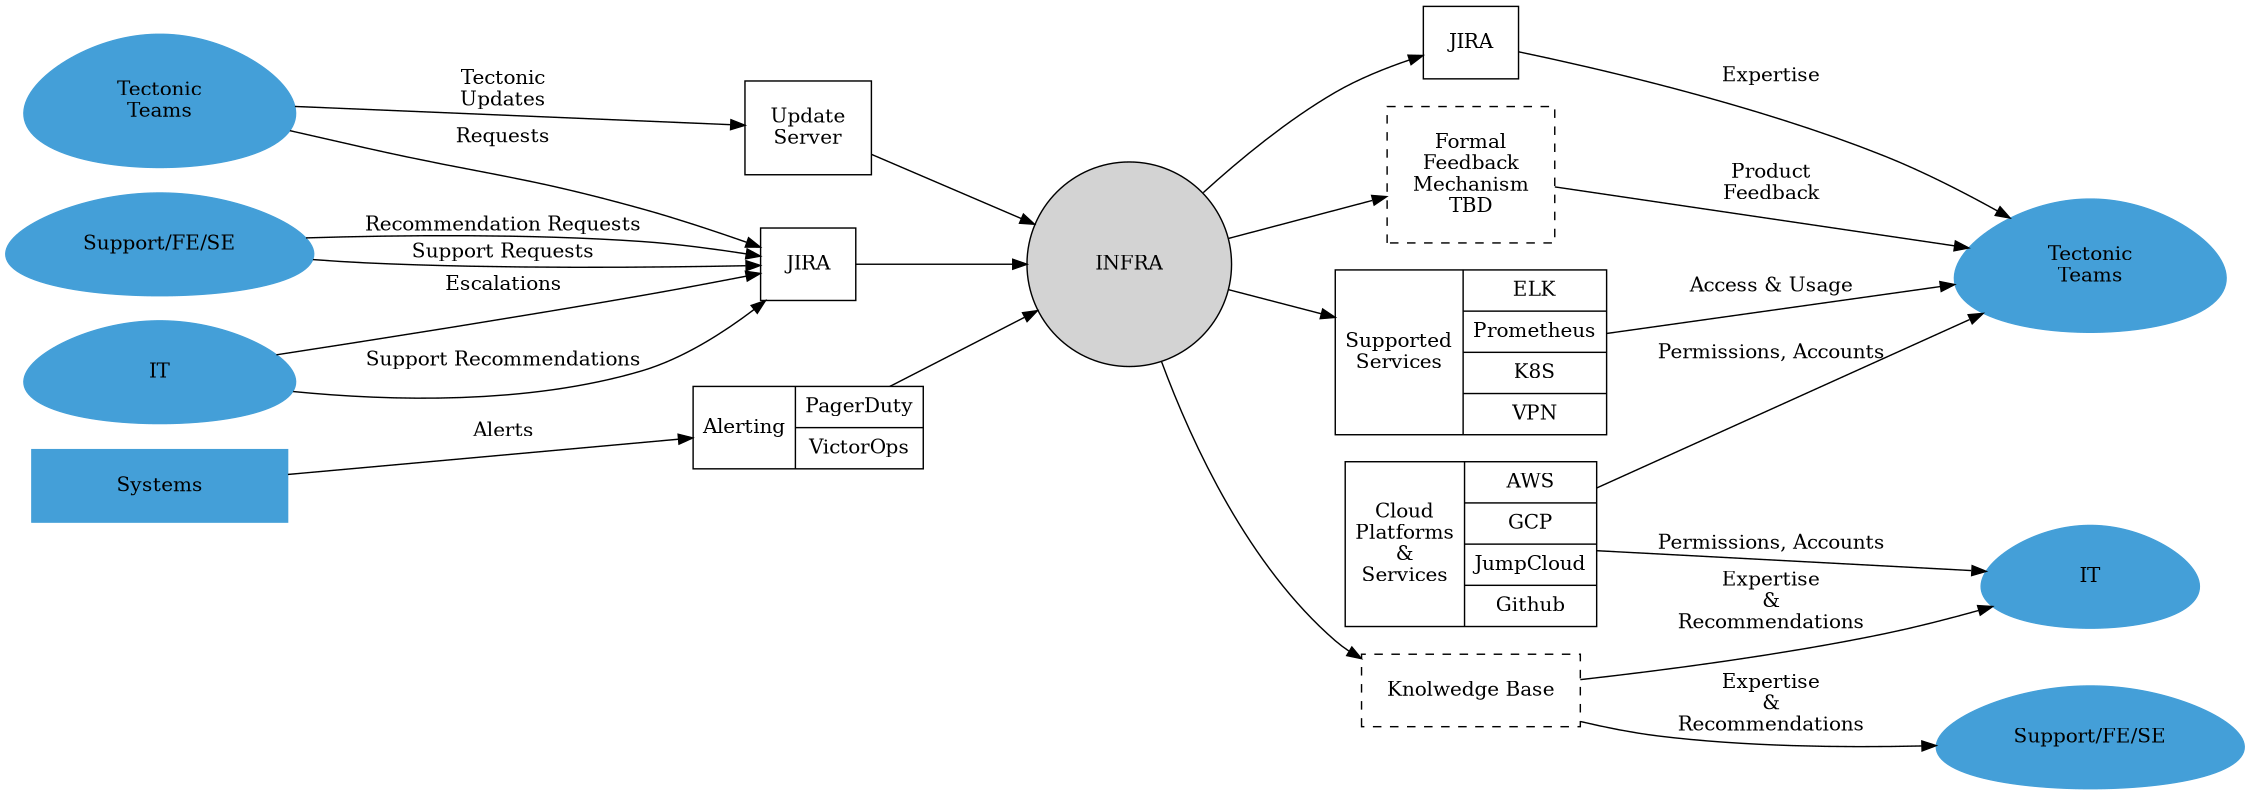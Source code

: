 digraph {
  rankdir=LR;
  ranksep=1;
  size=15;

  // Us
  node [margin=0.25 width=0.5 sep=110 shape=circle style=filled];
  infra [label="INFRA" image="coreos.png" margin=0 fixedsize=true width=2];

  // Internal teams we consume from
  node[shape=egg style=filled color="#449fd8" width=2.5];  
  tectonic_p [label="Tectonic\nTeams"];
  it_p [label="IT"];
  systems_p [label="Systems" shape="rectangle"];
  support_p [label="Support/FE/SE"];

  // Internal teams we produce for
  node[shape=egg style=filled color="#449fd8" width=2.5];  
  tectonic_c [label="Tectonic\nTeams"];
  it_c [label="IT" width=2]
  systems_p [label="Systems"]
  support_c [label="Support/FE/SE"]

  
  // Interfaces
  node [shape=record style=empty color="black" width=""];
  jira_p [label="JIRA"]
  jira_c [label="JIRA"]
  update_server_p [label="Update\nServer"]
  alerting_p [label="{Alerting|{PagerDuty|VictorOps}}" margin=0.1]
  product_feedback_c [label="Formal\nFeedback\nMechanism\nTBD" style="dashed"]
  kb_c [label="Knolwedge Base" style="dashed"]
  tools_c [label="{Supported\nServices|{ELK|Prometheus|K8S|VPN}}" margin=0.1]
  platforms_c [label="{Cloud\nPlatforms\n&\nServices|{AWS|GCP|JumpCloud|Github}}" margin=0.1]
  


  // Consume
  tectonic_p -> jira_p [label="Requests"];
  systems_p -> alerting_p [label="Alerts"]; alerting_p -> infra
  tectonic_p -> update_server_p [label="Tectonic\nUpdates"]; update_server_p -> infra
  it_p -> jira_p [label="Support Recommendations"]; 
  it_p -> jira_p [label="Escalations"]; 
  jira_p -> infra
  support_p -> jira_p [label="Support Requests"];
  support_p -> jira_p [label="Recommendation Requests"];

  // Produce
  infra -> kb_c; kb_c -> support_c [label="Expertise\n&\nRecommendations"]  
  kb_c -> it_c [label="Expertise\n&\nRecommendations"]  
  infra -> product_feedback_c;
  product_feedback_c -> tectonic_c [label="Product\nFeedback"]
  infra -> jira_c;
  jira_c -> tectonic_c [label="Expertise"]  
  infra -> tools_c; 
  tools_c -> tectonic_c [label="Access & Usage"]
  platforms_c -> tectonic_c [label="Permissions, Accounts"]  
  platforms_c -> it_c [label="Permissions, Accounts"]
}
